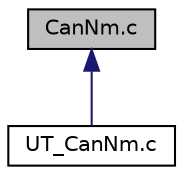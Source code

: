 digraph "CanNm.c"
{
  edge [fontname="Helvetica",fontsize="10",labelfontname="Helvetica",labelfontsize="10"];
  node [fontname="Helvetica",fontsize="10",shape=record];
  Node1 [label="CanNm.c",height=0.2,width=0.4,color="black", fillcolor="grey75", style="filled", fontcolor="black"];
  Node1 -> Node2 [dir="back",color="midnightblue",fontsize="10",style="solid",fontname="Helvetica"];
  Node2 [label="UT_CanNm.c",height=0.2,width=0.4,color="black", fillcolor="white", style="filled",URL="$UT__CanNm_8c.html",tooltip="Unit tests for Can Network Management Module *=======================================================..."];
}
